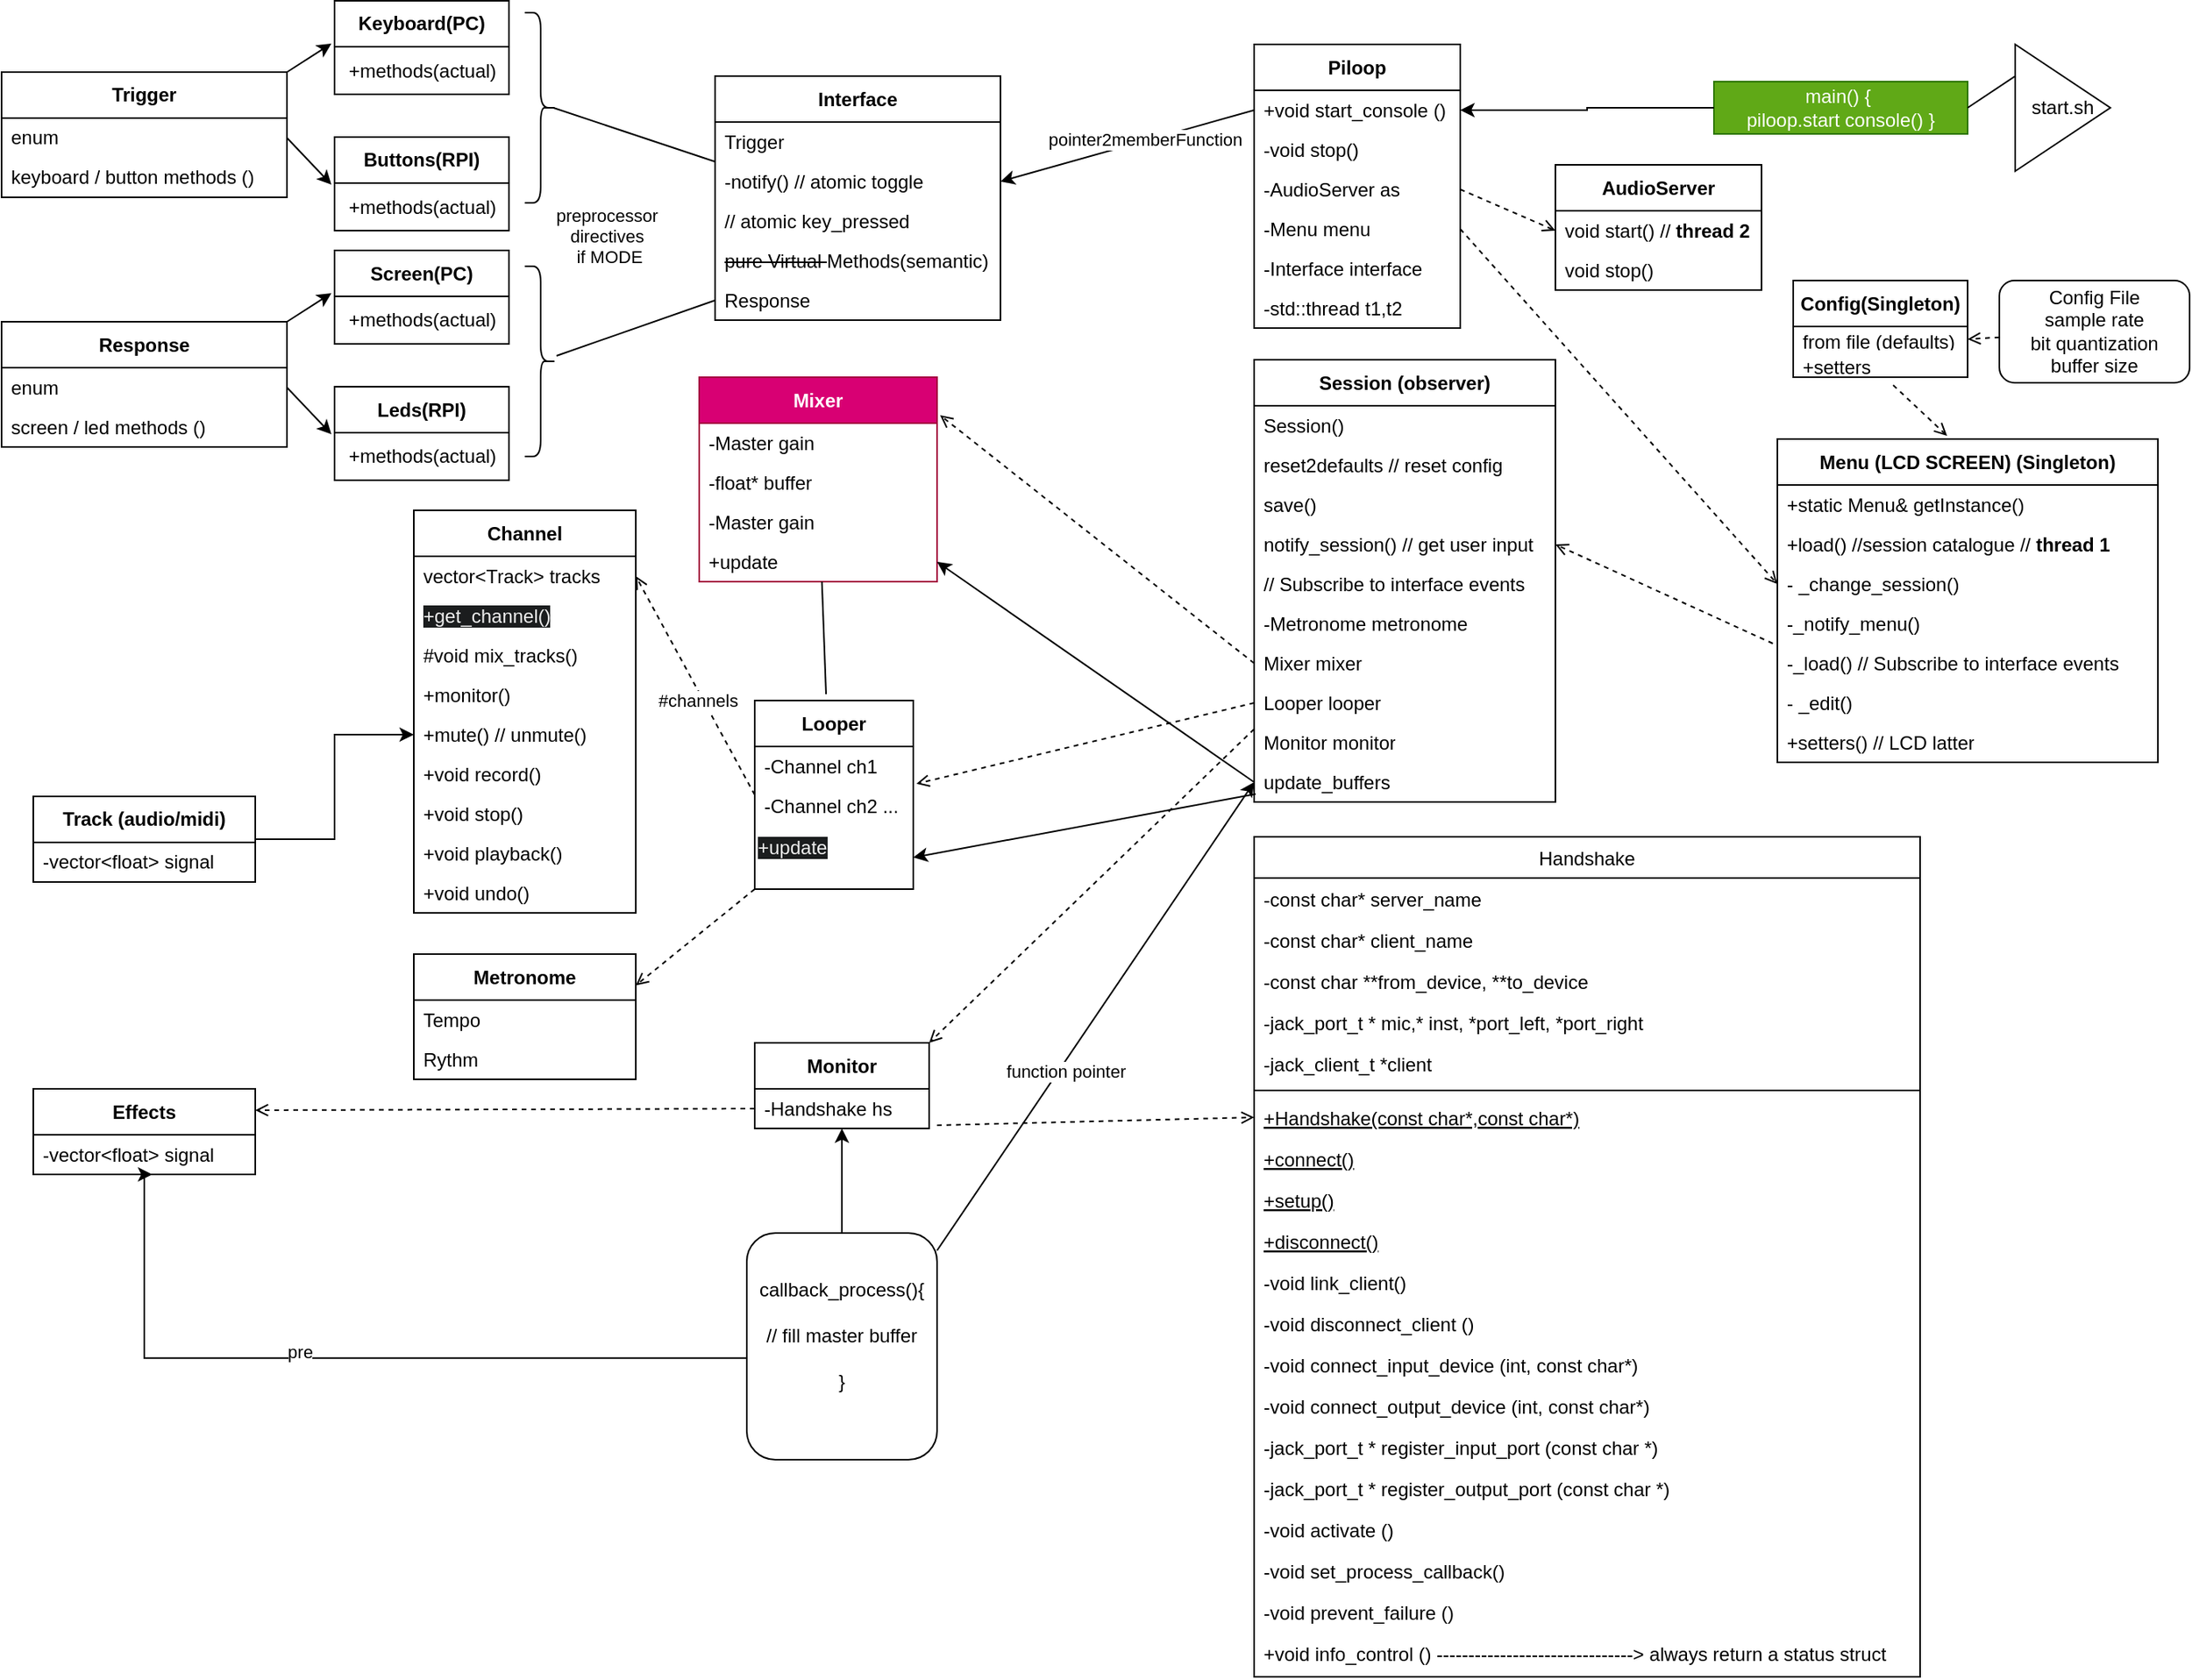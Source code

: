 <mxfile version="24.5.3" type="device">
  <diagram name="Page-1" id="XGVhcD9ddbo2J5RLGVp3">
    <mxGraphModel dx="2284" dy="835" grid="1" gridSize="10" guides="1" tooltips="1" connect="1" arrows="1" fold="1" page="1" pageScale="1" pageWidth="850" pageHeight="1100" math="0" shadow="0">
      <root>
        <mxCell id="0" />
        <mxCell id="1" parent="0" />
        <mxCell id="NVbt_FPyFfX7PNMJ_9gV-1" value="Handshake" style="swimlane;fontStyle=0;align=center;verticalAlign=top;childLayout=stackLayout;horizontal=1;startSize=26;horizontalStack=0;resizeParent=1;resizeLast=0;collapsible=1;marginBottom=0;rounded=0;shadow=0;strokeWidth=1;" parent="1" vertex="1">
          <mxGeometry x="740" y="890" width="420" height="530" as="geometry">
            <mxRectangle x="130" y="380" width="160" height="26" as="alternateBounds" />
          </mxGeometry>
        </mxCell>
        <mxCell id="NVbt_FPyFfX7PNMJ_9gV-2" value="-const char* server_name" style="text;align=left;verticalAlign=top;spacingLeft=4;spacingRight=4;overflow=hidden;rotatable=0;points=[[0,0.5],[1,0.5]];portConstraint=eastwest;" parent="NVbt_FPyFfX7PNMJ_9gV-1" vertex="1">
          <mxGeometry y="26" width="420" height="26" as="geometry" />
        </mxCell>
        <mxCell id="NVbt_FPyFfX7PNMJ_9gV-3" value="-const char* client_name" style="text;align=left;verticalAlign=top;spacingLeft=4;spacingRight=4;overflow=hidden;rotatable=0;points=[[0,0.5],[1,0.5]];portConstraint=eastwest;" parent="NVbt_FPyFfX7PNMJ_9gV-1" vertex="1">
          <mxGeometry y="52" width="420" height="26" as="geometry" />
        </mxCell>
        <mxCell id="NVbt_FPyFfX7PNMJ_9gV-4" value="-const char **from_device, **to_device" style="text;align=left;verticalAlign=top;spacingLeft=4;spacingRight=4;overflow=hidden;rotatable=0;points=[[0,0.5],[1,0.5]];portConstraint=eastwest;" parent="NVbt_FPyFfX7PNMJ_9gV-1" vertex="1">
          <mxGeometry y="78" width="420" height="26" as="geometry" />
        </mxCell>
        <mxCell id="NVbt_FPyFfX7PNMJ_9gV-5" value="-jack_port_t * mic,* inst, *port_left, *port_right" style="text;align=left;verticalAlign=top;spacingLeft=4;spacingRight=4;overflow=hidden;rotatable=0;points=[[0,0.5],[1,0.5]];portConstraint=eastwest;" parent="NVbt_FPyFfX7PNMJ_9gV-1" vertex="1">
          <mxGeometry y="104" width="420" height="26" as="geometry" />
        </mxCell>
        <mxCell id="NVbt_FPyFfX7PNMJ_9gV-6" value="-jack_client_t *client" style="text;align=left;verticalAlign=top;spacingLeft=4;spacingRight=4;overflow=hidden;rotatable=0;points=[[0,0.5],[1,0.5]];portConstraint=eastwest;" parent="NVbt_FPyFfX7PNMJ_9gV-1" vertex="1">
          <mxGeometry y="130" width="420" height="26" as="geometry" />
        </mxCell>
        <mxCell id="NVbt_FPyFfX7PNMJ_9gV-7" value="" style="line;html=1;strokeWidth=1;align=left;verticalAlign=middle;spacingTop=-1;spacingLeft=3;spacingRight=3;rotatable=0;labelPosition=right;points=[];portConstraint=eastwest;" parent="NVbt_FPyFfX7PNMJ_9gV-1" vertex="1">
          <mxGeometry y="156" width="420" height="8" as="geometry" />
        </mxCell>
        <mxCell id="NVbt_FPyFfX7PNMJ_9gV-8" value="+Handshake(const char*,const char*)" style="text;align=left;verticalAlign=top;spacingLeft=4;spacingRight=4;overflow=hidden;rotatable=0;points=[[0,0.5],[1,0.5]];portConstraint=eastwest;fontStyle=4" parent="NVbt_FPyFfX7PNMJ_9gV-1" vertex="1">
          <mxGeometry y="164" width="420" height="26" as="geometry" />
        </mxCell>
        <mxCell id="NVbt_FPyFfX7PNMJ_9gV-9" value="+connect()" style="text;align=left;verticalAlign=top;spacingLeft=4;spacingRight=4;overflow=hidden;rotatable=0;points=[[0,0.5],[1,0.5]];portConstraint=eastwest;fontStyle=4" parent="NVbt_FPyFfX7PNMJ_9gV-1" vertex="1">
          <mxGeometry y="190" width="420" height="26" as="geometry" />
        </mxCell>
        <mxCell id="NVbt_FPyFfX7PNMJ_9gV-10" value="+setup()" style="text;align=left;verticalAlign=top;spacingLeft=4;spacingRight=4;overflow=hidden;rotatable=0;points=[[0,0.5],[1,0.5]];portConstraint=eastwest;fontStyle=4" parent="NVbt_FPyFfX7PNMJ_9gV-1" vertex="1">
          <mxGeometry y="216" width="420" height="26" as="geometry" />
        </mxCell>
        <mxCell id="NVbt_FPyFfX7PNMJ_9gV-11" value="+disconnect()" style="text;align=left;verticalAlign=top;spacingLeft=4;spacingRight=4;overflow=hidden;rotatable=0;points=[[0,0.5],[1,0.5]];portConstraint=eastwest;fontStyle=4" parent="NVbt_FPyFfX7PNMJ_9gV-1" vertex="1">
          <mxGeometry y="242" width="420" height="26" as="geometry" />
        </mxCell>
        <mxCell id="NVbt_FPyFfX7PNMJ_9gV-12" value="-void link_client()" style="text;align=left;verticalAlign=top;spacingLeft=4;spacingRight=4;overflow=hidden;rotatable=0;points=[[0,0.5],[1,0.5]];portConstraint=eastwest;rounded=0;shadow=0;html=0;" parent="NVbt_FPyFfX7PNMJ_9gV-1" vertex="1">
          <mxGeometry y="268" width="420" height="26" as="geometry" />
        </mxCell>
        <mxCell id="NVbt_FPyFfX7PNMJ_9gV-13" value="-void disconnect_client ()" style="text;align=left;verticalAlign=top;spacingLeft=4;spacingRight=4;overflow=hidden;rotatable=0;points=[[0,0.5],[1,0.5]];portConstraint=eastwest;rounded=0;shadow=0;html=0;" parent="NVbt_FPyFfX7PNMJ_9gV-1" vertex="1">
          <mxGeometry y="294" width="420" height="26" as="geometry" />
        </mxCell>
        <mxCell id="NVbt_FPyFfX7PNMJ_9gV-14" value="-void connect_input_device (int, const char*)" style="text;align=left;verticalAlign=top;spacingLeft=4;spacingRight=4;overflow=hidden;rotatable=0;points=[[0,0.5],[1,0.5]];portConstraint=eastwest;rounded=0;shadow=0;html=0;" parent="NVbt_FPyFfX7PNMJ_9gV-1" vertex="1">
          <mxGeometry y="320" width="420" height="26" as="geometry" />
        </mxCell>
        <mxCell id="NVbt_FPyFfX7PNMJ_9gV-15" value="-void connect_output_device (int, const char*)" style="text;align=left;verticalAlign=top;spacingLeft=4;spacingRight=4;overflow=hidden;rotatable=0;points=[[0,0.5],[1,0.5]];portConstraint=eastwest;rounded=0;shadow=0;html=0;" parent="NVbt_FPyFfX7PNMJ_9gV-1" vertex="1">
          <mxGeometry y="346" width="420" height="26" as="geometry" />
        </mxCell>
        <mxCell id="NVbt_FPyFfX7PNMJ_9gV-16" value="-jack_port_t * register_input_port (const char *)" style="text;align=left;verticalAlign=top;spacingLeft=4;spacingRight=4;overflow=hidden;rotatable=0;points=[[0,0.5],[1,0.5]];portConstraint=eastwest;" parent="NVbt_FPyFfX7PNMJ_9gV-1" vertex="1">
          <mxGeometry y="372" width="420" height="26" as="geometry" />
        </mxCell>
        <mxCell id="NVbt_FPyFfX7PNMJ_9gV-17" value="-jack_port_t * register_output_port (const char *)&#xa; " style="text;align=left;verticalAlign=top;spacingLeft=4;spacingRight=4;overflow=hidden;rotatable=0;points=[[0,0.5],[1,0.5]];portConstraint=eastwest;rounded=0;shadow=0;html=0;" parent="NVbt_FPyFfX7PNMJ_9gV-1" vertex="1">
          <mxGeometry y="398" width="420" height="26" as="geometry" />
        </mxCell>
        <mxCell id="NVbt_FPyFfX7PNMJ_9gV-18" value="-void activate ()" style="text;align=left;verticalAlign=top;spacingLeft=4;spacingRight=4;overflow=hidden;rotatable=0;points=[[0,0.5],[1,0.5]];portConstraint=eastwest;rounded=0;shadow=0;html=0;" parent="NVbt_FPyFfX7PNMJ_9gV-1" vertex="1">
          <mxGeometry y="424" width="420" height="26" as="geometry" />
        </mxCell>
        <mxCell id="NVbt_FPyFfX7PNMJ_9gV-19" value="-void set_process_callback()" style="text;align=left;verticalAlign=top;spacingLeft=4;spacingRight=4;overflow=hidden;rotatable=0;points=[[0,0.5],[1,0.5]];portConstraint=eastwest;rounded=0;shadow=0;html=0;" parent="NVbt_FPyFfX7PNMJ_9gV-1" vertex="1">
          <mxGeometry y="450" width="420" height="26" as="geometry" />
        </mxCell>
        <mxCell id="NVbt_FPyFfX7PNMJ_9gV-20" value="-void prevent_failure ()" style="text;align=left;verticalAlign=top;spacingLeft=4;spacingRight=4;overflow=hidden;rotatable=0;points=[[0,0.5],[1,0.5]];portConstraint=eastwest;rounded=0;shadow=0;html=0;" parent="NVbt_FPyFfX7PNMJ_9gV-1" vertex="1">
          <mxGeometry y="476" width="420" height="26" as="geometry" />
        </mxCell>
        <mxCell id="NVbt_FPyFfX7PNMJ_9gV-24" value="+void info_control () -------------------------------&gt; always return a status struct" style="text;align=left;verticalAlign=top;spacingLeft=4;spacingRight=4;overflow=hidden;rotatable=0;points=[[0,0.5],[1,0.5]];portConstraint=eastwest;rounded=0;shadow=0;html=0;" parent="NVbt_FPyFfX7PNMJ_9gV-1" vertex="1">
          <mxGeometry y="502" width="420" height="26" as="geometry" />
        </mxCell>
        <mxCell id="NVbt_FPyFfX7PNMJ_9gV-35" value="Interface" style="swimlane;fontStyle=1;align=center;verticalAlign=middle;childLayout=stackLayout;horizontal=1;startSize=29;horizontalStack=0;resizeParent=1;resizeParentMax=0;resizeLast=0;collapsible=0;marginBottom=0;html=1;whiteSpace=wrap;" parent="1" vertex="1">
          <mxGeometry x="400" y="410" width="180" height="154" as="geometry" />
        </mxCell>
        <mxCell id="NVbt_FPyFfX7PNMJ_9gV-36" value="Trigger" style="text;html=1;strokeColor=none;fillColor=none;align=left;verticalAlign=middle;spacingLeft=4;spacingRight=4;overflow=hidden;rotatable=0;points=[[0,0.5],[1,0.5]];portConstraint=eastwest;whiteSpace=wrap;" parent="NVbt_FPyFfX7PNMJ_9gV-35" vertex="1">
          <mxGeometry y="29" width="180" height="25" as="geometry" />
        </mxCell>
        <mxCell id="NVbt_FPyFfX7PNMJ_9gV-37" value="-notify() // atomic toggle" style="text;html=1;strokeColor=none;fillColor=none;align=left;verticalAlign=middle;spacingLeft=4;spacingRight=4;overflow=hidden;rotatable=0;points=[[0,0.5],[1,0.5]];portConstraint=eastwest;whiteSpace=wrap;" parent="NVbt_FPyFfX7PNMJ_9gV-35" vertex="1">
          <mxGeometry y="54" width="180" height="25" as="geometry" />
        </mxCell>
        <mxCell id="NVbt_FPyFfX7PNMJ_9gV-38" value="// atomic key_pressed" style="text;html=1;strokeColor=none;fillColor=none;align=left;verticalAlign=middle;spacingLeft=4;spacingRight=4;overflow=hidden;rotatable=0;points=[[0,0.5],[1,0.5]];portConstraint=eastwest;whiteSpace=wrap;" parent="NVbt_FPyFfX7PNMJ_9gV-35" vertex="1">
          <mxGeometry y="79" width="180" height="25" as="geometry" />
        </mxCell>
        <mxCell id="NVbt_FPyFfX7PNMJ_9gV-39" value="&lt;strike&gt;pure Virtual &lt;/strike&gt;Methods(semantic)" style="text;html=1;strokeColor=none;fillColor=none;align=left;verticalAlign=middle;spacingLeft=4;spacingRight=4;overflow=hidden;rotatable=0;points=[[0,0.5],[1,0.5]];portConstraint=eastwest;whiteSpace=wrap;" parent="NVbt_FPyFfX7PNMJ_9gV-35" vertex="1">
          <mxGeometry y="104" width="180" height="25" as="geometry" />
        </mxCell>
        <mxCell id="QDUoG8_joEL5aMxDovRl-28" value="Response" style="text;html=1;strokeColor=none;fillColor=none;align=left;verticalAlign=middle;spacingLeft=4;spacingRight=4;overflow=hidden;rotatable=0;points=[[0,0.5],[1,0.5]];portConstraint=eastwest;whiteSpace=wrap;" parent="NVbt_FPyFfX7PNMJ_9gV-35" vertex="1">
          <mxGeometry y="129" width="180" height="25" as="geometry" />
        </mxCell>
        <mxCell id="NVbt_FPyFfX7PNMJ_9gV-40" value="Track (audio/midi)" style="swimlane;fontStyle=1;align=center;verticalAlign=middle;childLayout=stackLayout;horizontal=1;startSize=29;horizontalStack=0;resizeParent=1;resizeParentMax=0;resizeLast=0;collapsible=0;marginBottom=0;html=1;whiteSpace=wrap;" parent="1" vertex="1">
          <mxGeometry x="-30" y="864.5" width="140" height="54" as="geometry" />
        </mxCell>
        <mxCell id="NVbt_FPyFfX7PNMJ_9gV-41" value="-vector&amp;lt;float&amp;gt; signal" style="text;html=1;strokeColor=none;fillColor=none;align=left;verticalAlign=middle;spacingLeft=4;spacingRight=4;overflow=hidden;rotatable=0;points=[[0,0.5],[1,0.5]];portConstraint=eastwest;whiteSpace=wrap;" parent="NVbt_FPyFfX7PNMJ_9gV-40" vertex="1">
          <mxGeometry y="29" width="140" height="25" as="geometry" />
        </mxCell>
        <mxCell id="NVbt_FPyFfX7PNMJ_9gV-42" value="Session (observer)" style="swimlane;fontStyle=1;align=center;verticalAlign=middle;childLayout=stackLayout;horizontal=1;startSize=29;horizontalStack=0;resizeParent=1;resizeParentMax=0;resizeLast=0;collapsible=0;marginBottom=0;html=1;whiteSpace=wrap;" parent="1" vertex="1">
          <mxGeometry x="740" y="589" width="190" height="279" as="geometry" />
        </mxCell>
        <mxCell id="NVbt_FPyFfX7PNMJ_9gV-43" value="Session()" style="text;html=1;strokeColor=none;fillColor=none;align=left;verticalAlign=middle;spacingLeft=4;spacingRight=4;overflow=hidden;rotatable=0;points=[[0,0.5],[1,0.5]];portConstraint=eastwest;whiteSpace=wrap;" parent="NVbt_FPyFfX7PNMJ_9gV-42" vertex="1">
          <mxGeometry y="29" width="190" height="25" as="geometry" />
        </mxCell>
        <mxCell id="NVbt_FPyFfX7PNMJ_9gV-44" value="reset2defaults // reset config" style="text;html=1;strokeColor=none;fillColor=none;align=left;verticalAlign=middle;spacingLeft=4;spacingRight=4;overflow=hidden;rotatable=0;points=[[0,0.5],[1,0.5]];portConstraint=eastwest;whiteSpace=wrap;" parent="NVbt_FPyFfX7PNMJ_9gV-42" vertex="1">
          <mxGeometry y="54" width="190" height="25" as="geometry" />
        </mxCell>
        <mxCell id="NVbt_FPyFfX7PNMJ_9gV-45" value="save()" style="text;html=1;strokeColor=none;fillColor=none;align=left;verticalAlign=middle;spacingLeft=4;spacingRight=4;overflow=hidden;rotatable=0;points=[[0,0.5],[1,0.5]];portConstraint=eastwest;whiteSpace=wrap;" parent="NVbt_FPyFfX7PNMJ_9gV-42" vertex="1">
          <mxGeometry y="79" width="190" height="25" as="geometry" />
        </mxCell>
        <mxCell id="NVbt_FPyFfX7PNMJ_9gV-46" value="notify_session() // get user input" style="text;html=1;strokeColor=none;fillColor=none;align=left;verticalAlign=middle;spacingLeft=4;spacingRight=4;overflow=hidden;rotatable=0;points=[[0,0.5],[1,0.5]];portConstraint=eastwest;whiteSpace=wrap;" parent="NVbt_FPyFfX7PNMJ_9gV-42" vertex="1">
          <mxGeometry y="104" width="190" height="25" as="geometry" />
        </mxCell>
        <mxCell id="NVbt_FPyFfX7PNMJ_9gV-47" value="// Subscribe to interface events" style="text;html=1;strokeColor=none;fillColor=none;align=left;verticalAlign=middle;spacingLeft=4;spacingRight=4;overflow=hidden;rotatable=0;points=[[0,0.5],[1,0.5]];portConstraint=eastwest;whiteSpace=wrap;" parent="NVbt_FPyFfX7PNMJ_9gV-42" vertex="1">
          <mxGeometry y="129" width="190" height="25" as="geometry" />
        </mxCell>
        <mxCell id="NVbt_FPyFfX7PNMJ_9gV-48" value="-Metronome metronome" style="text;html=1;strokeColor=none;fillColor=none;align=left;verticalAlign=middle;spacingLeft=4;spacingRight=4;overflow=hidden;rotatable=0;points=[[0,0.5],[1,0.5]];portConstraint=eastwest;whiteSpace=wrap;" parent="NVbt_FPyFfX7PNMJ_9gV-42" vertex="1">
          <mxGeometry y="154" width="190" height="25" as="geometry" />
        </mxCell>
        <mxCell id="NVbt_FPyFfX7PNMJ_9gV-50" value="Mixer mixer" style="text;html=1;strokeColor=none;fillColor=none;align=left;verticalAlign=middle;spacingLeft=4;spacingRight=4;overflow=hidden;rotatable=0;points=[[0,0.5],[1,0.5]];portConstraint=eastwest;whiteSpace=wrap;" parent="NVbt_FPyFfX7PNMJ_9gV-42" vertex="1">
          <mxGeometry y="179" width="190" height="25" as="geometry" />
        </mxCell>
        <mxCell id="NVbt_FPyFfX7PNMJ_9gV-49" value="Looper looper" style="text;html=1;strokeColor=none;fillColor=none;align=left;verticalAlign=middle;spacingLeft=4;spacingRight=4;overflow=hidden;rotatable=0;points=[[0,0.5],[1,0.5]];portConstraint=eastwest;whiteSpace=wrap;" parent="NVbt_FPyFfX7PNMJ_9gV-42" vertex="1">
          <mxGeometry y="204" width="190" height="25" as="geometry" />
        </mxCell>
        <mxCell id="NVbt_FPyFfX7PNMJ_9gV-51" value="Monitor monitor" style="text;html=1;strokeColor=none;fillColor=none;align=left;verticalAlign=middle;spacingLeft=4;spacingRight=4;overflow=hidden;rotatable=0;points=[[0,0.5],[1,0.5]];portConstraint=eastwest;whiteSpace=wrap;" parent="NVbt_FPyFfX7PNMJ_9gV-42" vertex="1">
          <mxGeometry y="229" width="190" height="25" as="geometry" />
        </mxCell>
        <mxCell id="QDUoG8_joEL5aMxDovRl-12" value="update_buffers" style="text;html=1;strokeColor=none;fillColor=none;align=left;verticalAlign=middle;spacingLeft=4;spacingRight=4;overflow=hidden;rotatable=0;points=[[0,0.5],[1,0.5]];portConstraint=eastwest;whiteSpace=wrap;" parent="NVbt_FPyFfX7PNMJ_9gV-42" vertex="1">
          <mxGeometry y="254" width="190" height="25" as="geometry" />
        </mxCell>
        <mxCell id="NVbt_FPyFfX7PNMJ_9gV-52" value="Metronome" style="swimlane;fontStyle=1;align=center;verticalAlign=middle;childLayout=stackLayout;horizontal=1;startSize=29;horizontalStack=0;resizeParent=1;resizeParentMax=0;resizeLast=0;collapsible=0;marginBottom=0;html=1;whiteSpace=wrap;" parent="1" vertex="1">
          <mxGeometry x="210" y="964" width="140" height="79" as="geometry" />
        </mxCell>
        <mxCell id="NVbt_FPyFfX7PNMJ_9gV-53" value="Tempo" style="text;html=1;strokeColor=none;fillColor=none;align=left;verticalAlign=middle;spacingLeft=4;spacingRight=4;overflow=hidden;rotatable=0;points=[[0,0.5],[1,0.5]];portConstraint=eastwest;whiteSpace=wrap;" parent="NVbt_FPyFfX7PNMJ_9gV-52" vertex="1">
          <mxGeometry y="29" width="140" height="25" as="geometry" />
        </mxCell>
        <mxCell id="NVbt_FPyFfX7PNMJ_9gV-54" value="Rythm" style="text;html=1;strokeColor=none;fillColor=none;align=left;verticalAlign=middle;spacingLeft=4;spacingRight=4;overflow=hidden;rotatable=0;points=[[0,0.5],[1,0.5]];portConstraint=eastwest;whiteSpace=wrap;" parent="NVbt_FPyFfX7PNMJ_9gV-52" vertex="1">
          <mxGeometry y="54" width="140" height="25" as="geometry" />
        </mxCell>
        <mxCell id="NVbt_FPyFfX7PNMJ_9gV-55" value="Menu (LCD SCREEN) (Singleton)" style="swimlane;fontStyle=1;align=center;verticalAlign=middle;childLayout=stackLayout;horizontal=1;startSize=29;horizontalStack=0;resizeParent=1;resizeParentMax=0;resizeLast=0;collapsible=0;marginBottom=0;html=1;whiteSpace=wrap;" parent="1" vertex="1">
          <mxGeometry x="1070" y="639" width="240" height="204" as="geometry" />
        </mxCell>
        <mxCell id="NVbt_FPyFfX7PNMJ_9gV-56" value="+static Menu&amp;amp; getInstance()" style="text;html=1;strokeColor=none;fillColor=none;align=left;verticalAlign=middle;spacingLeft=4;spacingRight=4;overflow=hidden;rotatable=0;points=[[0,0.5],[1,0.5]];portConstraint=eastwest;whiteSpace=wrap;" parent="NVbt_FPyFfX7PNMJ_9gV-55" vertex="1">
          <mxGeometry y="29" width="240" height="25" as="geometry" />
        </mxCell>
        <mxCell id="NVbt_FPyFfX7PNMJ_9gV-57" value="+load() //session catalogue // &lt;b&gt;thread 1&lt;/b&gt;" style="text;html=1;strokeColor=none;fillColor=none;align=left;verticalAlign=middle;spacingLeft=4;spacingRight=4;overflow=hidden;rotatable=0;points=[[0,0.5],[1,0.5]];portConstraint=eastwest;whiteSpace=wrap;" parent="NVbt_FPyFfX7PNMJ_9gV-55" vertex="1">
          <mxGeometry y="54" width="240" height="25" as="geometry" />
        </mxCell>
        <mxCell id="NVbt_FPyFfX7PNMJ_9gV-58" value="- _change_session()" style="text;html=1;strokeColor=none;fillColor=none;align=left;verticalAlign=middle;spacingLeft=4;spacingRight=4;overflow=hidden;rotatable=0;points=[[0,0.5],[1,0.5]];portConstraint=eastwest;whiteSpace=wrap;" parent="NVbt_FPyFfX7PNMJ_9gV-55" vertex="1">
          <mxGeometry y="79" width="240" height="25" as="geometry" />
        </mxCell>
        <mxCell id="NVbt_FPyFfX7PNMJ_9gV-59" value="-_notify_menu()" style="text;html=1;strokeColor=none;fillColor=none;align=left;verticalAlign=middle;spacingLeft=4;spacingRight=4;overflow=hidden;rotatable=0;points=[[0,0.5],[1,0.5]];portConstraint=eastwest;whiteSpace=wrap;" parent="NVbt_FPyFfX7PNMJ_9gV-55" vertex="1">
          <mxGeometry y="104" width="240" height="25" as="geometry" />
        </mxCell>
        <mxCell id="NVbt_FPyFfX7PNMJ_9gV-60" value="-_load() // Subscribe to interface events" style="text;html=1;strokeColor=none;fillColor=none;align=left;verticalAlign=middle;spacingLeft=4;spacingRight=4;overflow=hidden;rotatable=0;points=[[0,0.5],[1,0.5]];portConstraint=eastwest;whiteSpace=wrap;" parent="NVbt_FPyFfX7PNMJ_9gV-55" vertex="1">
          <mxGeometry y="129" width="240" height="25" as="geometry" />
        </mxCell>
        <mxCell id="NVbt_FPyFfX7PNMJ_9gV-61" value="- _edit()&amp;nbsp;" style="text;html=1;strokeColor=none;fillColor=none;align=left;verticalAlign=middle;spacingLeft=4;spacingRight=4;overflow=hidden;rotatable=0;points=[[0,0.5],[1,0.5]];portConstraint=eastwest;whiteSpace=wrap;" parent="NVbt_FPyFfX7PNMJ_9gV-55" vertex="1">
          <mxGeometry y="154" width="240" height="25" as="geometry" />
        </mxCell>
        <mxCell id="NVbt_FPyFfX7PNMJ_9gV-62" value="+setters() // LCD latter" style="text;html=1;strokeColor=none;fillColor=none;align=left;verticalAlign=middle;spacingLeft=4;spacingRight=4;overflow=hidden;rotatable=0;points=[[0,0.5],[1,0.5]];portConstraint=eastwest;whiteSpace=wrap;" parent="NVbt_FPyFfX7PNMJ_9gV-55" vertex="1">
          <mxGeometry y="179" width="240" height="25" as="geometry" />
        </mxCell>
        <mxCell id="NVbt_FPyFfX7PNMJ_9gV-63" value="Config(Singleton)" style="swimlane;fontStyle=1;align=center;verticalAlign=middle;childLayout=stackLayout;horizontal=1;startSize=29;horizontalStack=0;resizeParent=1;resizeParentMax=0;resizeLast=0;collapsible=0;marginBottom=0;html=1;whiteSpace=wrap;" parent="1" vertex="1">
          <mxGeometry x="1080" y="539" width="110" height="61" as="geometry" />
        </mxCell>
        <mxCell id="NVbt_FPyFfX7PNMJ_9gV-64" value="from&amp;nbsp;&lt;span style=&quot;background-color: initial;&quot;&gt;file (defaults)&lt;/span&gt;" style="text;html=1;strokeColor=none;fillColor=none;align=left;verticalAlign=middle;spacingLeft=4;spacingRight=4;overflow=hidden;rotatable=0;points=[[0,0.5],[1,0.5]];portConstraint=eastwest;whiteSpace=wrap;" parent="NVbt_FPyFfX7PNMJ_9gV-63" vertex="1">
          <mxGeometry y="29" width="110" height="16" as="geometry" />
        </mxCell>
        <mxCell id="NVbt_FPyFfX7PNMJ_9gV-65" value="+setters" style="text;html=1;strokeColor=none;fillColor=none;align=left;verticalAlign=middle;spacingLeft=4;spacingRight=4;overflow=hidden;rotatable=0;points=[[0,0.5],[1,0.5]];portConstraint=eastwest;whiteSpace=wrap;" parent="NVbt_FPyFfX7PNMJ_9gV-63" vertex="1">
          <mxGeometry y="45" width="110" height="16" as="geometry" />
        </mxCell>
        <mxCell id="NVbt_FPyFfX7PNMJ_9gV-66" value="Trigger" style="swimlane;fontStyle=1;align=center;verticalAlign=middle;childLayout=stackLayout;horizontal=1;startSize=29;horizontalStack=0;resizeParent=1;resizeParentMax=0;resizeLast=0;collapsible=0;marginBottom=0;html=1;whiteSpace=wrap;" parent="1" vertex="1">
          <mxGeometry x="-50" y="407.5" width="180" height="79" as="geometry" />
        </mxCell>
        <mxCell id="NVbt_FPyFfX7PNMJ_9gV-67" value="enum" style="text;html=1;strokeColor=none;fillColor=none;align=left;verticalAlign=middle;spacingLeft=4;spacingRight=4;overflow=hidden;rotatable=0;points=[[0,0.5],[1,0.5]];portConstraint=eastwest;whiteSpace=wrap;" parent="NVbt_FPyFfX7PNMJ_9gV-66" vertex="1">
          <mxGeometry y="29" width="180" height="25" as="geometry" />
        </mxCell>
        <mxCell id="NVbt_FPyFfX7PNMJ_9gV-68" value="keyboard / button methods ()" style="text;html=1;strokeColor=none;fillColor=none;align=left;verticalAlign=middle;spacingLeft=4;spacingRight=4;overflow=hidden;rotatable=0;points=[[0,0.5],[1,0.5]];portConstraint=eastwest;whiteSpace=wrap;" parent="NVbt_FPyFfX7PNMJ_9gV-66" vertex="1">
          <mxGeometry y="54" width="180" height="25" as="geometry" />
        </mxCell>
        <mxCell id="NVbt_FPyFfX7PNMJ_9gV-69" value="Channel" style="swimlane;fontStyle=1;align=center;verticalAlign=middle;childLayout=stackLayout;horizontal=1;startSize=29;horizontalStack=0;resizeParent=1;resizeParentMax=0;resizeLast=0;collapsible=0;marginBottom=0;html=1;whiteSpace=wrap;" parent="1" vertex="1">
          <mxGeometry x="210" y="684" width="140" height="254" as="geometry" />
        </mxCell>
        <mxCell id="NVbt_FPyFfX7PNMJ_9gV-70" value="vector&amp;lt;Track&amp;gt; tracks" style="text;html=1;strokeColor=none;fillColor=none;align=left;verticalAlign=middle;spacingLeft=4;spacingRight=4;overflow=hidden;rotatable=0;points=[[0,0.5],[1,0.5]];portConstraint=eastwest;whiteSpace=wrap;" parent="NVbt_FPyFfX7PNMJ_9gV-69" vertex="1">
          <mxGeometry y="29" width="140" height="25" as="geometry" />
        </mxCell>
        <mxCell id="NVbt_FPyFfX7PNMJ_9gV-71" value="&lt;span style=&quot;color: rgb(240, 240, 240); font-family: Helvetica; font-size: 12px; font-style: normal; font-variant-ligatures: normal; font-variant-caps: normal; font-weight: 400; letter-spacing: normal; orphans: 2; text-align: left; text-indent: 0px; text-transform: none; widows: 2; word-spacing: 0px; -webkit-text-stroke-width: 0px; white-space: normal; background-color: rgb(27, 29, 30); text-decoration-thickness: initial; text-decoration-style: initial; text-decoration-color: initial; display: inline !important; float: none;&quot;&gt;+get_channel()&lt;/span&gt;" style="text;html=1;strokeColor=none;fillColor=none;align=left;verticalAlign=middle;spacingLeft=4;spacingRight=4;overflow=hidden;rotatable=0;points=[[0,0.5],[1,0.5]];portConstraint=eastwest;whiteSpace=wrap;" parent="NVbt_FPyFfX7PNMJ_9gV-69" vertex="1">
          <mxGeometry y="54" width="140" height="25" as="geometry" />
        </mxCell>
        <mxCell id="NVbt_FPyFfX7PNMJ_9gV-72" value="#void mix_tracks()" style="text;html=1;strokeColor=none;fillColor=none;align=left;verticalAlign=middle;spacingLeft=4;spacingRight=4;overflow=hidden;rotatable=0;points=[[0,0.5],[1,0.5]];portConstraint=eastwest;whiteSpace=wrap;" parent="NVbt_FPyFfX7PNMJ_9gV-69" vertex="1">
          <mxGeometry y="79" width="140" height="25" as="geometry" />
        </mxCell>
        <mxCell id="NVbt_FPyFfX7PNMJ_9gV-73" value="+monitor()" style="text;html=1;strokeColor=none;fillColor=none;align=left;verticalAlign=middle;spacingLeft=4;spacingRight=4;overflow=hidden;rotatable=0;points=[[0,0.5],[1,0.5]];portConstraint=eastwest;whiteSpace=wrap;" parent="NVbt_FPyFfX7PNMJ_9gV-69" vertex="1">
          <mxGeometry y="104" width="140" height="25" as="geometry" />
        </mxCell>
        <mxCell id="NVbt_FPyFfX7PNMJ_9gV-74" value="+mute() // unmute()" style="text;html=1;strokeColor=none;fillColor=none;align=left;verticalAlign=middle;spacingLeft=4;spacingRight=4;overflow=hidden;rotatable=0;points=[[0,0.5],[1,0.5]];portConstraint=eastwest;whiteSpace=wrap;" parent="NVbt_FPyFfX7PNMJ_9gV-69" vertex="1">
          <mxGeometry y="129" width="140" height="25" as="geometry" />
        </mxCell>
        <mxCell id="NVbt_FPyFfX7PNMJ_9gV-75" value="&lt;div&gt;+void record()&lt;/div&gt;" style="text;html=1;strokeColor=none;fillColor=none;align=left;verticalAlign=middle;spacingLeft=4;spacingRight=4;overflow=hidden;rotatable=0;points=[[0,0.5],[1,0.5]];portConstraint=eastwest;whiteSpace=wrap;" parent="NVbt_FPyFfX7PNMJ_9gV-69" vertex="1">
          <mxGeometry y="154" width="140" height="25" as="geometry" />
        </mxCell>
        <mxCell id="NVbt_FPyFfX7PNMJ_9gV-76" value="&lt;div&gt;+void stop()&lt;/div&gt;" style="text;html=1;strokeColor=none;fillColor=none;align=left;verticalAlign=middle;spacingLeft=4;spacingRight=4;overflow=hidden;rotatable=0;points=[[0,0.5],[1,0.5]];portConstraint=eastwest;whiteSpace=wrap;" parent="NVbt_FPyFfX7PNMJ_9gV-69" vertex="1">
          <mxGeometry y="179" width="140" height="25" as="geometry" />
        </mxCell>
        <mxCell id="NVbt_FPyFfX7PNMJ_9gV-77" value="&lt;div&gt;+void playback()&lt;/div&gt;" style="text;html=1;strokeColor=none;fillColor=none;align=left;verticalAlign=middle;spacingLeft=4;spacingRight=4;overflow=hidden;rotatable=0;points=[[0,0.5],[1,0.5]];portConstraint=eastwest;whiteSpace=wrap;" parent="NVbt_FPyFfX7PNMJ_9gV-69" vertex="1">
          <mxGeometry y="204" width="140" height="25" as="geometry" />
        </mxCell>
        <mxCell id="NVbt_FPyFfX7PNMJ_9gV-78" value="+void undo()" style="text;html=1;strokeColor=none;fillColor=none;align=left;verticalAlign=middle;spacingLeft=4;spacingRight=4;overflow=hidden;rotatable=0;points=[[0,0.5],[1,0.5]];portConstraint=eastwest;whiteSpace=wrap;" parent="NVbt_FPyFfX7PNMJ_9gV-69" vertex="1">
          <mxGeometry y="229" width="140" height="25" as="geometry" />
        </mxCell>
        <mxCell id="NVbt_FPyFfX7PNMJ_9gV-79" style="edgeStyle=orthogonalEdgeStyle;rounded=0;orthogonalLoop=1;jettySize=auto;html=1;exitX=0.017;exitY=0.552;exitDx=0;exitDy=0;exitPerimeter=0;entryX=0.536;entryY=1;entryDx=0;entryDy=0;entryPerimeter=0;" parent="1" source="NVbt_FPyFfX7PNMJ_9gV-83" edge="1" target="NVbt_FPyFfX7PNMJ_9gV-82">
          <mxGeometry relative="1" as="geometry">
            <mxPoint x="10" y="1080" as="sourcePoint" />
            <mxPoint x="40" y="1110" as="targetPoint" />
            <Array as="points">
              <mxPoint x="40" y="1219" />
              <mxPoint x="40" y="1103" />
            </Array>
          </mxGeometry>
        </mxCell>
        <mxCell id="NVbt_FPyFfX7PNMJ_9gV-80" value="pre" style="edgeLabel;html=1;align=center;verticalAlign=middle;resizable=0;points=[];" parent="NVbt_FPyFfX7PNMJ_9gV-79" vertex="1" connectable="0">
          <mxGeometry x="0.132" y="-4" relative="1" as="geometry">
            <mxPoint as="offset" />
          </mxGeometry>
        </mxCell>
        <mxCell id="NVbt_FPyFfX7PNMJ_9gV-81" value="Effects" style="swimlane;fontStyle=1;align=center;verticalAlign=middle;childLayout=stackLayout;horizontal=1;startSize=29;horizontalStack=0;resizeParent=1;resizeParentMax=0;resizeLast=0;collapsible=0;marginBottom=0;html=1;whiteSpace=wrap;" parent="1" vertex="1">
          <mxGeometry x="-30" y="1049" width="140" height="54" as="geometry" />
        </mxCell>
        <mxCell id="NVbt_FPyFfX7PNMJ_9gV-82" value="-vector&amp;lt;float&amp;gt; signal" style="text;html=1;strokeColor=none;fillColor=none;align=left;verticalAlign=middle;spacingLeft=4;spacingRight=4;overflow=hidden;rotatable=0;points=[[0,0.5],[1,0.5]];portConstraint=eastwest;whiteSpace=wrap;" parent="NVbt_FPyFfX7PNMJ_9gV-81" vertex="1">
          <mxGeometry y="29" width="140" height="25" as="geometry" />
        </mxCell>
        <mxCell id="NVbt_FPyFfX7PNMJ_9gV-148" style="edgeStyle=orthogonalEdgeStyle;rounded=0;orthogonalLoop=1;jettySize=auto;html=1;exitX=0.5;exitY=0;exitDx=0;exitDy=0;entryX=0.5;entryY=1;entryDx=0;entryDy=0;" parent="1" source="NVbt_FPyFfX7PNMJ_9gV-83" target="NVbt_FPyFfX7PNMJ_9gV-119" edge="1">
          <mxGeometry relative="1" as="geometry" />
        </mxCell>
        <mxCell id="NVbt_FPyFfX7PNMJ_9gV-83" value="&lt;div&gt;callback_process(){&lt;/div&gt;&lt;div&gt;&lt;br&gt;&lt;/div&gt;&lt;div&gt;// fill master buffer&lt;/div&gt;&lt;div&gt;&lt;br&gt;&lt;/div&gt;&lt;div&gt;}&lt;/div&gt;&lt;div&gt;&lt;br&gt;&lt;/div&gt;" style="rounded=1;whiteSpace=wrap;html=1;" parent="1" vertex="1">
          <mxGeometry x="420" y="1140" width="120" height="143" as="geometry" />
        </mxCell>
        <mxCell id="NVbt_FPyFfX7PNMJ_9gV-84" value="&lt;div&gt;&lt;span style=&quot;background-color: initial;&quot;&gt;Config File&lt;/span&gt;&lt;br&gt;&lt;/div&gt;&lt;div&gt;sample rate&lt;/div&gt;&lt;div&gt;bit quantization&lt;/div&gt;&lt;div&gt;buffer size&lt;/div&gt;" style="rounded=1;whiteSpace=wrap;html=1;" parent="1" vertex="1">
          <mxGeometry x="1210" y="539" width="120" height="64.5" as="geometry" />
        </mxCell>
        <mxCell id="NVbt_FPyFfX7PNMJ_9gV-85" value="" style="endArrow=none;html=1;rounded=0;exitX=0.1;exitY=0.5;exitDx=0;exitDy=0;entryX=0;entryY=0;entryDx=0;entryDy=0;exitPerimeter=0;entryPerimeter=0;" parent="1" source="NVbt_FPyFfX7PNMJ_9gV-127" target="NVbt_FPyFfX7PNMJ_9gV-37" edge="1">
          <mxGeometry width="50" height="50" relative="1" as="geometry">
            <mxPoint x="-244" y="452.5" as="sourcePoint" />
            <mxPoint x="16" y="583" as="targetPoint" />
          </mxGeometry>
        </mxCell>
        <mxCell id="NVbt_FPyFfX7PNMJ_9gV-94" value="" style="html=1;verticalAlign=bottom;labelBackgroundColor=none;endArrow=open;endFill=0;dashed=1;rounded=0;entryX=1;entryY=0.5;entryDx=0;entryDy=0;" parent="1" source="NVbt_FPyFfX7PNMJ_9gV-84" target="NVbt_FPyFfX7PNMJ_9gV-64" edge="1">
          <mxGeometry width="160" relative="1" as="geometry">
            <mxPoint x="735" y="581" as="sourcePoint" />
            <mxPoint x="1220" y="720" as="targetPoint" />
          </mxGeometry>
        </mxCell>
        <mxCell id="NVbt_FPyFfX7PNMJ_9gV-95" value="" style="html=1;verticalAlign=bottom;labelBackgroundColor=none;endArrow=open;endFill=0;dashed=1;rounded=0;entryX=1;entryY=0.25;entryDx=0;entryDy=0;exitX=0;exitY=1;exitDx=0;exitDy=0;" parent="1" source="NVbt_FPyFfX7PNMJ_9gV-113" target="NVbt_FPyFfX7PNMJ_9gV-52" edge="1">
          <mxGeometry width="160" relative="1" as="geometry">
            <mxPoint x="450" y="640" as="sourcePoint" />
            <mxPoint x="640" y="510" as="targetPoint" />
          </mxGeometry>
        </mxCell>
        <mxCell id="NVbt_FPyFfX7PNMJ_9gV-96" value="" style="endArrow=classic;html=1;rounded=0;exitX=1;exitY=0;exitDx=0;exitDy=0;entryX=-0.018;entryY=-0.067;entryDx=0;entryDy=0;entryPerimeter=0;" parent="1" source="NVbt_FPyFfX7PNMJ_9gV-66" target="NVbt_FPyFfX7PNMJ_9gV-101" edge="1">
          <mxGeometry width="50" height="50" relative="1" as="geometry">
            <mxPoint x="350" y="176" as="sourcePoint" />
            <mxPoint x="401.87" y="397.01" as="targetPoint" />
          </mxGeometry>
        </mxCell>
        <mxCell id="NVbt_FPyFfX7PNMJ_9gV-97" value="" style="endArrow=classic;html=1;rounded=0;exitX=1;exitY=0.5;exitDx=0;exitDy=0;entryX=-0.018;entryY=0.033;entryDx=0;entryDy=0;entryPerimeter=0;" parent="1" source="NVbt_FPyFfX7PNMJ_9gV-67" target="NVbt_FPyFfX7PNMJ_9gV-99" edge="1">
          <mxGeometry width="50" height="50" relative="1" as="geometry">
            <mxPoint x="381" y="454" as="sourcePoint" />
            <mxPoint x="400" y="494.5" as="targetPoint" />
          </mxGeometry>
        </mxCell>
        <mxCell id="NVbt_FPyFfX7PNMJ_9gV-98" value="Buttons(RPI)" style="swimlane;fontStyle=1;align=center;verticalAlign=middle;childLayout=stackLayout;horizontal=1;startSize=29;horizontalStack=0;resizeParent=1;resizeParentMax=0;resizeLast=0;collapsible=0;marginBottom=0;html=1;whiteSpace=wrap;" parent="1" vertex="1">
          <mxGeometry x="160" y="448.5" width="110" height="59" as="geometry" />
        </mxCell>
        <mxCell id="NVbt_FPyFfX7PNMJ_9gV-99" value="+&lt;span style=&quot;background-color: initial;&quot;&gt;methods(actual)&lt;/span&gt;" style="text;html=1;align=center;verticalAlign=middle;resizable=0;points=[];autosize=1;strokeColor=none;fillColor=none;" parent="NVbt_FPyFfX7PNMJ_9gV-98" vertex="1">
          <mxGeometry y="29" width="110" height="30" as="geometry" />
        </mxCell>
        <mxCell id="NVbt_FPyFfX7PNMJ_9gV-100" value="Keyboard(PC)" style="swimlane;fontStyle=1;align=center;verticalAlign=middle;childLayout=stackLayout;horizontal=1;startSize=29;horizontalStack=0;resizeParent=1;resizeParentMax=0;resizeLast=0;collapsible=0;marginBottom=0;html=1;whiteSpace=wrap;" parent="1" vertex="1">
          <mxGeometry x="160" y="362.5" width="110" height="59" as="geometry" />
        </mxCell>
        <mxCell id="NVbt_FPyFfX7PNMJ_9gV-101" value="+methods(actual)" style="text;html=1;align=center;verticalAlign=middle;resizable=0;points=[];autosize=1;strokeColor=none;fillColor=none;" parent="NVbt_FPyFfX7PNMJ_9gV-100" vertex="1">
          <mxGeometry y="29" width="110" height="30" as="geometry" />
        </mxCell>
        <mxCell id="NVbt_FPyFfX7PNMJ_9gV-104" style="edgeStyle=orthogonalEdgeStyle;rounded=0;orthogonalLoop=1;jettySize=auto;html=1;exitX=1;exitY=0.5;exitDx=0;exitDy=0;entryX=0;entryY=0.5;entryDx=0;entryDy=0;" parent="1" source="NVbt_FPyFfX7PNMJ_9gV-40" target="NVbt_FPyFfX7PNMJ_9gV-74" edge="1">
          <mxGeometry relative="1" as="geometry" />
        </mxCell>
        <mxCell id="NVbt_FPyFfX7PNMJ_9gV-105" value="" style="html=1;verticalAlign=bottom;labelBackgroundColor=none;endArrow=open;endFill=0;dashed=1;rounded=0;exitX=0.573;exitY=1.313;exitDx=0;exitDy=0;entryX=0.446;entryY=-0.01;entryDx=0;entryDy=0;entryPerimeter=0;exitPerimeter=0;" parent="1" source="NVbt_FPyFfX7PNMJ_9gV-65" target="NVbt_FPyFfX7PNMJ_9gV-55" edge="1">
          <mxGeometry width="160" relative="1" as="geometry">
            <mxPoint x="1100" y="400" as="sourcePoint" />
            <mxPoint x="1125" y="360" as="targetPoint" />
          </mxGeometry>
        </mxCell>
        <mxCell id="NVbt_FPyFfX7PNMJ_9gV-106" value="" style="html=1;verticalAlign=bottom;labelBackgroundColor=none;endArrow=open;endFill=0;dashed=1;rounded=0;entryX=1;entryY=0.5;entryDx=0;entryDy=0;exitX=0;exitY=0.5;exitDx=0;exitDy=0;" parent="1" source="NVbt_FPyFfX7PNMJ_9gV-110" target="NVbt_FPyFfX7PNMJ_9gV-70" edge="1">
          <mxGeometry width="160" relative="1" as="geometry">
            <mxPoint x="420" y="750" as="sourcePoint" />
            <mxPoint x="990" y="380" as="targetPoint" />
          </mxGeometry>
        </mxCell>
        <mxCell id="NVbt_FPyFfX7PNMJ_9gV-107" value="#channels" style="edgeLabel;html=1;align=center;verticalAlign=middle;resizable=0;points=[];" parent="NVbt_FPyFfX7PNMJ_9gV-106" vertex="1" connectable="0">
          <mxGeometry x="-0.111" y="3" relative="1" as="geometry">
            <mxPoint as="offset" />
          </mxGeometry>
        </mxCell>
        <mxCell id="NVbt_FPyFfX7PNMJ_9gV-108" value="" style="html=1;verticalAlign=bottom;labelBackgroundColor=none;endArrow=open;endFill=0;dashed=1;rounded=0;entryX=0;entryY=0.5;entryDx=0;entryDy=0;exitX=1.045;exitY=0.92;exitDx=0;exitDy=0;exitPerimeter=0;" parent="1" source="NVbt_FPyFfX7PNMJ_9gV-120" target="NVbt_FPyFfX7PNMJ_9gV-8" edge="1">
          <mxGeometry width="160" relative="1" as="geometry">
            <mxPoint x="640" y="870" as="sourcePoint" />
            <mxPoint x="860" y="810" as="targetPoint" />
            <Array as="points" />
          </mxGeometry>
        </mxCell>
        <mxCell id="NVbt_FPyFfX7PNMJ_9gV-109" value="start.sh" style="triangle;whiteSpace=wrap;html=1;" parent="1" vertex="1">
          <mxGeometry x="1220" y="390" width="60" height="80" as="geometry" />
        </mxCell>
        <mxCell id="NVbt_FPyFfX7PNMJ_9gV-110" value="Looper" style="swimlane;fontStyle=1;align=center;verticalAlign=middle;childLayout=stackLayout;horizontal=1;startSize=29;horizontalStack=0;resizeParent=1;resizeParentMax=0;resizeLast=0;collapsible=0;marginBottom=0;html=1;whiteSpace=wrap;" parent="1" vertex="1">
          <mxGeometry x="425" y="804" width="100" height="119" as="geometry" />
        </mxCell>
        <mxCell id="NVbt_FPyFfX7PNMJ_9gV-111" value="-Channel ch1" style="text;html=1;strokeColor=none;fillColor=none;align=left;verticalAlign=middle;spacingLeft=4;spacingRight=4;overflow=hidden;rotatable=0;points=[[0,0.5],[1,0.5]];portConstraint=eastwest;whiteSpace=wrap;" parent="NVbt_FPyFfX7PNMJ_9gV-110" vertex="1">
          <mxGeometry y="29" width="100" height="25" as="geometry" />
        </mxCell>
        <mxCell id="NVbt_FPyFfX7PNMJ_9gV-112" value="-Channel ch2 ..." style="text;html=1;strokeColor=none;fillColor=none;align=left;verticalAlign=middle;spacingLeft=4;spacingRight=4;overflow=hidden;rotatable=0;points=[[0,0.5],[1,0.5]];portConstraint=eastwest;whiteSpace=wrap;" parent="NVbt_FPyFfX7PNMJ_9gV-110" vertex="1">
          <mxGeometry y="54" width="100" height="25" as="geometry" />
        </mxCell>
        <mxCell id="NVbt_FPyFfX7PNMJ_9gV-113" value="&lt;span style=&quot;color: rgb(240, 240, 240); font-family: Helvetica; font-size: 12px; font-style: normal; font-variant-ligatures: normal; font-variant-caps: normal; font-weight: 400; letter-spacing: normal; orphans: 2; text-align: left; text-indent: 0px; text-transform: none; widows: 2; word-spacing: 0px; -webkit-text-stroke-width: 0px; white-space: normal; background-color: rgb(27, 29, 30); text-decoration-thickness: initial; text-decoration-style: initial; text-decoration-color: initial; display: inline !important; float: none;&quot;&gt;+update&lt;/span&gt;" style="text;whiteSpace=wrap;html=1;" parent="NVbt_FPyFfX7PNMJ_9gV-110" vertex="1">
          <mxGeometry y="79" width="100" height="40" as="geometry" />
        </mxCell>
        <mxCell id="NVbt_FPyFfX7PNMJ_9gV-114" value="Mixer" style="swimlane;fontStyle=1;align=center;verticalAlign=middle;childLayout=stackLayout;horizontal=1;startSize=29;horizontalStack=0;resizeParent=1;resizeParentMax=0;resizeLast=0;collapsible=0;marginBottom=0;html=1;whiteSpace=wrap;fillColor=#d80073;fontColor=#ffffff;strokeColor=#A50040;" parent="1" vertex="1">
          <mxGeometry x="390" y="600" width="150" height="129" as="geometry" />
        </mxCell>
        <mxCell id="NVbt_FPyFfX7PNMJ_9gV-115" value="-Master gain" style="text;html=1;strokeColor=none;fillColor=none;align=left;verticalAlign=middle;spacingLeft=4;spacingRight=4;overflow=hidden;rotatable=0;points=[[0,0.5],[1,0.5]];portConstraint=eastwest;whiteSpace=wrap;" parent="NVbt_FPyFfX7PNMJ_9gV-114" vertex="1">
          <mxGeometry y="29" width="150" height="25" as="geometry" />
        </mxCell>
        <mxCell id="NVbt_FPyFfX7PNMJ_9gV-117" value="-float* buffer" style="text;html=1;strokeColor=none;fillColor=none;align=left;verticalAlign=middle;spacingLeft=4;spacingRight=4;overflow=hidden;rotatable=0;points=[[0,0.5],[1,0.5]];portConstraint=eastwest;whiteSpace=wrap;" parent="NVbt_FPyFfX7PNMJ_9gV-114" vertex="1">
          <mxGeometry y="54" width="150" height="25" as="geometry" />
        </mxCell>
        <mxCell id="NVbt_FPyFfX7PNMJ_9gV-118" value="-Master gain" style="text;html=1;strokeColor=none;fillColor=none;align=left;verticalAlign=middle;spacingLeft=4;spacingRight=4;overflow=hidden;rotatable=0;points=[[0,0.5],[1,0.5]];portConstraint=eastwest;whiteSpace=wrap;" parent="NVbt_FPyFfX7PNMJ_9gV-114" vertex="1">
          <mxGeometry y="79" width="150" height="25" as="geometry" />
        </mxCell>
        <mxCell id="QDUoG8_joEL5aMxDovRl-24" value="+update" style="text;html=1;strokeColor=none;fillColor=none;align=left;verticalAlign=middle;spacingLeft=4;spacingRight=4;overflow=hidden;rotatable=0;points=[[0,0.5],[1,0.5]];portConstraint=eastwest;whiteSpace=wrap;" parent="NVbt_FPyFfX7PNMJ_9gV-114" vertex="1">
          <mxGeometry y="104" width="150" height="25" as="geometry" />
        </mxCell>
        <mxCell id="NVbt_FPyFfX7PNMJ_9gV-119" value="Monitor" style="swimlane;fontStyle=1;align=center;verticalAlign=middle;childLayout=stackLayout;horizontal=1;startSize=29;horizontalStack=0;resizeParent=1;resizeParentMax=0;resizeLast=0;collapsible=0;marginBottom=0;html=1;whiteSpace=wrap;" parent="1" vertex="1">
          <mxGeometry x="425" y="1020" width="110" height="54" as="geometry" />
        </mxCell>
        <mxCell id="NVbt_FPyFfX7PNMJ_9gV-120" value="-Handshake hs" style="text;html=1;strokeColor=none;fillColor=none;align=left;verticalAlign=middle;spacingLeft=4;spacingRight=4;overflow=hidden;rotatable=0;points=[[0,0.5],[1,0.5]];portConstraint=eastwest;whiteSpace=wrap;" parent="NVbt_FPyFfX7PNMJ_9gV-119" vertex="1">
          <mxGeometry y="29" width="110" height="25" as="geometry" />
        </mxCell>
        <mxCell id="NVbt_FPyFfX7PNMJ_9gV-121" value="" style="endArrow=none;html=1;rounded=0;" parent="1" target="NVbt_FPyFfX7PNMJ_9gV-114" edge="1">
          <mxGeometry width="50" height="50" relative="1" as="geometry">
            <mxPoint x="470" y="800" as="sourcePoint" />
            <mxPoint x="550" y="890" as="targetPoint" />
          </mxGeometry>
        </mxCell>
        <mxCell id="NVbt_FPyFfX7PNMJ_9gV-122" value="" style="html=1;verticalAlign=bottom;labelBackgroundColor=none;endArrow=open;endFill=0;dashed=1;rounded=0;entryX=1;entryY=0;entryDx=0;entryDy=0;exitX=0;exitY=0.16;exitDx=0;exitDy=0;exitPerimeter=0;" parent="1" source="NVbt_FPyFfX7PNMJ_9gV-51" target="NVbt_FPyFfX7PNMJ_9gV-119" edge="1">
          <mxGeometry width="160" relative="1" as="geometry">
            <mxPoint x="600" y="780" as="sourcePoint" />
            <mxPoint x="620" y="610" as="targetPoint" />
            <Array as="points" />
          </mxGeometry>
        </mxCell>
        <mxCell id="NVbt_FPyFfX7PNMJ_9gV-125" value="" style="html=1;verticalAlign=bottom;labelBackgroundColor=none;endArrow=open;endFill=0;dashed=1;rounded=0;entryX=1.02;entryY=-0.06;entryDx=0;entryDy=0;entryPerimeter=0;exitX=0;exitY=0.5;exitDx=0;exitDy=0;" parent="1" source="NVbt_FPyFfX7PNMJ_9gV-49" target="NVbt_FPyFfX7PNMJ_9gV-112" edge="1">
          <mxGeometry width="160" relative="1" as="geometry">
            <mxPoint x="740" y="781" as="sourcePoint" />
            <mxPoint x="620" y="633" as="targetPoint" />
          </mxGeometry>
        </mxCell>
        <mxCell id="NVbt_FPyFfX7PNMJ_9gV-126" value="" style="html=1;verticalAlign=bottom;labelBackgroundColor=none;endArrow=open;endFill=0;dashed=1;rounded=0;entryX=1.013;entryY=0.186;entryDx=0;entryDy=0;exitX=0;exitY=0.5;exitDx=0;exitDy=0;entryPerimeter=0;" parent="1" source="NVbt_FPyFfX7PNMJ_9gV-50" target="NVbt_FPyFfX7PNMJ_9gV-114" edge="1">
          <mxGeometry width="160" relative="1" as="geometry">
            <mxPoint x="550" y="750" as="sourcePoint" />
            <mxPoint x="476" y="695" as="targetPoint" />
          </mxGeometry>
        </mxCell>
        <mxCell id="NVbt_FPyFfX7PNMJ_9gV-127" value="" style="shape=curlyBracket;whiteSpace=wrap;html=1;rounded=1;flipH=1;labelPosition=right;verticalLabelPosition=middle;align=left;verticalAlign=middle;" parent="1" vertex="1">
          <mxGeometry x="280" y="370" width="20" height="120" as="geometry" />
        </mxCell>
        <mxCell id="NVbt_FPyFfX7PNMJ_9gV-128" value="" style="endArrow=classic;html=1;rounded=0;entryX=1;entryY=0.5;entryDx=0;entryDy=0;exitX=0;exitY=0.5;exitDx=0;exitDy=0;" parent="1" source="NVbt_FPyFfX7PNMJ_9gV-137" target="NVbt_FPyFfX7PNMJ_9gV-37" edge="1">
          <mxGeometry width="50" height="50" relative="1" as="geometry">
            <mxPoint x="790" y="480" as="sourcePoint" />
            <mxPoint x="470" y="480" as="targetPoint" />
          </mxGeometry>
        </mxCell>
        <mxCell id="NVbt_FPyFfX7PNMJ_9gV-129" value="pointer2memberFunction" style="edgeLabel;html=1;align=center;verticalAlign=middle;resizable=0;points=[];" parent="NVbt_FPyFfX7PNMJ_9gV-128" vertex="1" connectable="0">
          <mxGeometry x="-0.139" y="-1" relative="1" as="geometry">
            <mxPoint as="offset" />
          </mxGeometry>
        </mxCell>
        <mxCell id="NVbt_FPyFfX7PNMJ_9gV-130" value="preprocessor&amp;nbsp;&lt;div&gt;directives&amp;nbsp;&lt;/div&gt;&lt;div&gt;if MODE&lt;/div&gt;" style="edgeLabel;html=1;align=center;verticalAlign=middle;resizable=0;points=[];" parent="1" vertex="1" connectable="0">
          <mxGeometry x="350" y="507.5" as="geometry">
            <mxPoint x="-17" y="3" as="offset" />
          </mxGeometry>
        </mxCell>
        <mxCell id="NVbt_FPyFfX7PNMJ_9gV-131" value="AudioServer" style="swimlane;fontStyle=1;align=center;verticalAlign=middle;childLayout=stackLayout;horizontal=1;startSize=29;horizontalStack=0;resizeParent=1;resizeParentMax=0;resizeLast=0;collapsible=0;marginBottom=0;html=1;whiteSpace=wrap;" parent="1" vertex="1">
          <mxGeometry x="930" y="466" width="130" height="79" as="geometry" />
        </mxCell>
        <mxCell id="NVbt_FPyFfX7PNMJ_9gV-132" value="void start() // &lt;b&gt;thread 2&lt;/b&gt;" style="text;html=1;strokeColor=none;fillColor=none;align=left;verticalAlign=middle;spacingLeft=4;spacingRight=4;overflow=hidden;rotatable=0;points=[[0,0.5],[1,0.5]];portConstraint=eastwest;whiteSpace=wrap;" parent="NVbt_FPyFfX7PNMJ_9gV-131" vertex="1">
          <mxGeometry y="29" width="130" height="25" as="geometry" />
        </mxCell>
        <mxCell id="NVbt_FPyFfX7PNMJ_9gV-133" value="void stop()" style="text;html=1;strokeColor=none;fillColor=none;align=left;verticalAlign=middle;spacingLeft=4;spacingRight=4;overflow=hidden;rotatable=0;points=[[0,0.5],[1,0.5]];portConstraint=eastwest;whiteSpace=wrap;" parent="NVbt_FPyFfX7PNMJ_9gV-131" vertex="1">
          <mxGeometry y="54" width="130" height="25" as="geometry" />
        </mxCell>
        <mxCell id="NVbt_FPyFfX7PNMJ_9gV-135" value="&lt;div&gt;&lt;span style=&quot;background-color: initial;&quot;&gt;main() {&amp;nbsp;&lt;/span&gt;&lt;/div&gt;&lt;div&gt;&lt;span style=&quot;background-color: initial;&quot;&gt;piloop.start console() }&lt;/span&gt;&lt;/div&gt;" style="rounded=0;whiteSpace=wrap;html=1;fillColor=#60a917;fontColor=#ffffff;strokeColor=#2D7600;" parent="1" vertex="1">
          <mxGeometry x="1030" y="413.5" width="160" height="33" as="geometry" />
        </mxCell>
        <mxCell id="NVbt_FPyFfX7PNMJ_9gV-136" value="Piloop" style="swimlane;fontStyle=1;align=center;verticalAlign=middle;childLayout=stackLayout;horizontal=1;startSize=29;horizontalStack=0;resizeParent=1;resizeParentMax=0;resizeLast=0;collapsible=0;marginBottom=0;html=1;whiteSpace=wrap;" parent="1" vertex="1">
          <mxGeometry x="740" y="390" width="130" height="179" as="geometry" />
        </mxCell>
        <mxCell id="NVbt_FPyFfX7PNMJ_9gV-137" value="+void start_console ()" style="text;html=1;strokeColor=none;fillColor=none;align=left;verticalAlign=middle;spacingLeft=4;spacingRight=4;overflow=hidden;rotatable=0;points=[[0,0.5],[1,0.5]];portConstraint=eastwest;whiteSpace=wrap;" parent="NVbt_FPyFfX7PNMJ_9gV-136" vertex="1">
          <mxGeometry y="29" width="130" height="25" as="geometry" />
        </mxCell>
        <mxCell id="NVbt_FPyFfX7PNMJ_9gV-138" value="-void stop()" style="text;html=1;strokeColor=none;fillColor=none;align=left;verticalAlign=middle;spacingLeft=4;spacingRight=4;overflow=hidden;rotatable=0;points=[[0,0.5],[1,0.5]];portConstraint=eastwest;whiteSpace=wrap;" parent="NVbt_FPyFfX7PNMJ_9gV-136" vertex="1">
          <mxGeometry y="54" width="130" height="25" as="geometry" />
        </mxCell>
        <mxCell id="NVbt_FPyFfX7PNMJ_9gV-139" value="-AudioServer as" style="text;html=1;strokeColor=none;fillColor=none;align=left;verticalAlign=middle;spacingLeft=4;spacingRight=4;overflow=hidden;rotatable=0;points=[[0,0.5],[1,0.5]];portConstraint=eastwest;whiteSpace=wrap;" parent="NVbt_FPyFfX7PNMJ_9gV-136" vertex="1">
          <mxGeometry y="79" width="130" height="25" as="geometry" />
        </mxCell>
        <mxCell id="NVbt_FPyFfX7PNMJ_9gV-140" value="-Menu menu" style="text;html=1;strokeColor=none;fillColor=none;align=left;verticalAlign=middle;spacingLeft=4;spacingRight=4;overflow=hidden;rotatable=0;points=[[0,0.5],[1,0.5]];portConstraint=eastwest;whiteSpace=wrap;" parent="NVbt_FPyFfX7PNMJ_9gV-136" vertex="1">
          <mxGeometry y="104" width="130" height="25" as="geometry" />
        </mxCell>
        <mxCell id="NVbt_FPyFfX7PNMJ_9gV-141" value="-Interface interface" style="text;html=1;strokeColor=none;fillColor=none;align=left;verticalAlign=middle;spacingLeft=4;spacingRight=4;overflow=hidden;rotatable=0;points=[[0,0.5],[1,0.5]];portConstraint=eastwest;whiteSpace=wrap;" parent="NVbt_FPyFfX7PNMJ_9gV-136" vertex="1">
          <mxGeometry y="129" width="130" height="25" as="geometry" />
        </mxCell>
        <mxCell id="NVbt_FPyFfX7PNMJ_9gV-142" value="-std::thread t1,t2" style="text;html=1;strokeColor=none;fillColor=none;align=left;verticalAlign=middle;spacingLeft=4;spacingRight=4;overflow=hidden;rotatable=0;points=[[0,0.5],[1,0.5]];portConstraint=eastwest;whiteSpace=wrap;" parent="NVbt_FPyFfX7PNMJ_9gV-136" vertex="1">
          <mxGeometry y="154" width="130" height="25" as="geometry" />
        </mxCell>
        <mxCell id="NVbt_FPyFfX7PNMJ_9gV-143" value="" style="endArrow=none;html=1;rounded=0;entryX=0;entryY=0.25;entryDx=0;entryDy=0;exitX=1;exitY=0.5;exitDx=0;exitDy=0;" parent="1" source="NVbt_FPyFfX7PNMJ_9gV-135" target="NVbt_FPyFfX7PNMJ_9gV-109" edge="1">
          <mxGeometry width="50" height="50" relative="1" as="geometry">
            <mxPoint x="990" y="580" as="sourcePoint" />
            <mxPoint x="1063.5" y="519" as="targetPoint" />
          </mxGeometry>
        </mxCell>
        <mxCell id="NVbt_FPyFfX7PNMJ_9gV-144" style="edgeStyle=orthogonalEdgeStyle;rounded=0;orthogonalLoop=1;jettySize=auto;html=1;exitX=0;exitY=0.5;exitDx=0;exitDy=0;entryX=1;entryY=0.5;entryDx=0;entryDy=0;" parent="1" source="NVbt_FPyFfX7PNMJ_9gV-135" target="NVbt_FPyFfX7PNMJ_9gV-137" edge="1">
          <mxGeometry relative="1" as="geometry" />
        </mxCell>
        <mxCell id="NVbt_FPyFfX7PNMJ_9gV-145" value="" style="html=1;verticalAlign=bottom;labelBackgroundColor=none;endArrow=open;endFill=0;dashed=1;rounded=0;exitX=1;exitY=0.5;exitDx=0;exitDy=0;entryX=0;entryY=0.5;entryDx=0;entryDy=0;" parent="1" source="NVbt_FPyFfX7PNMJ_9gV-139" target="NVbt_FPyFfX7PNMJ_9gV-132" edge="1">
          <mxGeometry width="160" relative="1" as="geometry">
            <mxPoint x="1025" y="486" as="sourcePoint" />
            <mxPoint x="880" y="492" as="targetPoint" />
          </mxGeometry>
        </mxCell>
        <mxCell id="NVbt_FPyFfX7PNMJ_9gV-146" value="" style="html=1;verticalAlign=bottom;labelBackgroundColor=none;endArrow=open;endFill=0;dashed=1;rounded=0;exitX=1;exitY=0.5;exitDx=0;exitDy=0;entryX=0;entryY=0.5;entryDx=0;entryDy=0;" parent="1" source="NVbt_FPyFfX7PNMJ_9gV-140" target="NVbt_FPyFfX7PNMJ_9gV-58" edge="1">
          <mxGeometry width="160" relative="1" as="geometry">
            <mxPoint x="880" y="492" as="sourcePoint" />
            <mxPoint x="1005" y="597" as="targetPoint" />
          </mxGeometry>
        </mxCell>
        <mxCell id="NVbt_FPyFfX7PNMJ_9gV-147" value="" style="html=1;verticalAlign=bottom;labelBackgroundColor=none;endArrow=open;endFill=0;dashed=1;rounded=0;exitX=-0.012;exitY=1;exitDx=0;exitDy=0;entryX=1;entryY=0.5;entryDx=0;entryDy=0;exitPerimeter=0;" parent="1" source="NVbt_FPyFfX7PNMJ_9gV-59" target="NVbt_FPyFfX7PNMJ_9gV-46" edge="1">
          <mxGeometry width="160" relative="1" as="geometry">
            <mxPoint x="880" y="517" as="sourcePoint" />
            <mxPoint x="1080" y="741" as="targetPoint" />
          </mxGeometry>
        </mxCell>
        <mxCell id="QDUoG8_joEL5aMxDovRl-3" value="Response" style="swimlane;fontStyle=1;align=center;verticalAlign=middle;childLayout=stackLayout;horizontal=1;startSize=29;horizontalStack=0;resizeParent=1;resizeParentMax=0;resizeLast=0;collapsible=0;marginBottom=0;html=1;whiteSpace=wrap;" parent="1" vertex="1">
          <mxGeometry x="-50" y="565" width="180" height="79" as="geometry" />
        </mxCell>
        <mxCell id="QDUoG8_joEL5aMxDovRl-4" value="enum" style="text;html=1;strokeColor=none;fillColor=none;align=left;verticalAlign=middle;spacingLeft=4;spacingRight=4;overflow=hidden;rotatable=0;points=[[0,0.5],[1,0.5]];portConstraint=eastwest;whiteSpace=wrap;" parent="QDUoG8_joEL5aMxDovRl-3" vertex="1">
          <mxGeometry y="29" width="180" height="25" as="geometry" />
        </mxCell>
        <mxCell id="QDUoG8_joEL5aMxDovRl-5" value="screen / led methods ()" style="text;html=1;strokeColor=none;fillColor=none;align=left;verticalAlign=middle;spacingLeft=4;spacingRight=4;overflow=hidden;rotatable=0;points=[[0,0.5],[1,0.5]];portConstraint=eastwest;whiteSpace=wrap;" parent="QDUoG8_joEL5aMxDovRl-3" vertex="1">
          <mxGeometry y="54" width="180" height="25" as="geometry" />
        </mxCell>
        <mxCell id="QDUoG8_joEL5aMxDovRl-6" value="" style="endArrow=classic;html=1;rounded=0;exitX=1;exitY=0;exitDx=0;exitDy=0;entryX=-0.018;entryY=-0.067;entryDx=0;entryDy=0;entryPerimeter=0;" parent="1" source="QDUoG8_joEL5aMxDovRl-3" target="QDUoG8_joEL5aMxDovRl-11" edge="1">
          <mxGeometry width="50" height="50" relative="1" as="geometry">
            <mxPoint x="350" y="333.5" as="sourcePoint" />
            <mxPoint x="401.87" y="554.51" as="targetPoint" />
          </mxGeometry>
        </mxCell>
        <mxCell id="QDUoG8_joEL5aMxDovRl-7" value="" style="endArrow=classic;html=1;rounded=0;exitX=1;exitY=0.5;exitDx=0;exitDy=0;entryX=-0.018;entryY=0.033;entryDx=0;entryDy=0;entryPerimeter=0;" parent="1" source="QDUoG8_joEL5aMxDovRl-4" target="QDUoG8_joEL5aMxDovRl-9" edge="1">
          <mxGeometry width="50" height="50" relative="1" as="geometry">
            <mxPoint x="381" y="611.5" as="sourcePoint" />
            <mxPoint x="400" y="652" as="targetPoint" />
          </mxGeometry>
        </mxCell>
        <mxCell id="QDUoG8_joEL5aMxDovRl-8" value="Leds(RPI)" style="swimlane;fontStyle=1;align=center;verticalAlign=middle;childLayout=stackLayout;horizontal=1;startSize=29;horizontalStack=0;resizeParent=1;resizeParentMax=0;resizeLast=0;collapsible=0;marginBottom=0;html=1;whiteSpace=wrap;" parent="1" vertex="1">
          <mxGeometry x="160" y="606" width="110" height="59" as="geometry" />
        </mxCell>
        <mxCell id="QDUoG8_joEL5aMxDovRl-9" value="+&lt;span style=&quot;background-color: initial;&quot;&gt;methods(actual)&lt;/span&gt;" style="text;html=1;align=center;verticalAlign=middle;resizable=0;points=[];autosize=1;strokeColor=none;fillColor=none;" parent="QDUoG8_joEL5aMxDovRl-8" vertex="1">
          <mxGeometry y="29" width="110" height="30" as="geometry" />
        </mxCell>
        <mxCell id="QDUoG8_joEL5aMxDovRl-10" value="Screen(PC)" style="swimlane;fontStyle=1;align=center;verticalAlign=middle;childLayout=stackLayout;horizontal=1;startSize=29;horizontalStack=0;resizeParent=1;resizeParentMax=0;resizeLast=0;collapsible=0;marginBottom=0;html=1;whiteSpace=wrap;" parent="1" vertex="1">
          <mxGeometry x="160" y="520" width="110" height="59" as="geometry" />
        </mxCell>
        <mxCell id="QDUoG8_joEL5aMxDovRl-11" value="+methods(actual)" style="text;html=1;align=center;verticalAlign=middle;resizable=0;points=[];autosize=1;strokeColor=none;fillColor=none;" parent="QDUoG8_joEL5aMxDovRl-10" vertex="1">
          <mxGeometry y="29" width="110" height="30" as="geometry" />
        </mxCell>
        <mxCell id="QDUoG8_joEL5aMxDovRl-20" value="" style="endArrow=classic;html=1;rounded=0;exitX=1;exitY=0.077;exitDx=0;exitDy=0;exitPerimeter=0;entryX=0;entryY=0.5;entryDx=0;entryDy=0;" parent="1" source="NVbt_FPyFfX7PNMJ_9gV-83" target="QDUoG8_joEL5aMxDovRl-12" edge="1">
          <mxGeometry width="50" height="50" relative="1" as="geometry">
            <mxPoint x="480" y="880" as="sourcePoint" />
            <mxPoint x="530" y="830" as="targetPoint" />
          </mxGeometry>
        </mxCell>
        <mxCell id="QDUoG8_joEL5aMxDovRl-26" value="function pointer" style="edgeLabel;html=1;align=center;verticalAlign=middle;resizable=0;points=[];" parent="QDUoG8_joEL5aMxDovRl-20" vertex="1" connectable="0">
          <mxGeometry x="-0.221" y="-4" relative="1" as="geometry">
            <mxPoint as="offset" />
          </mxGeometry>
        </mxCell>
        <mxCell id="QDUoG8_joEL5aMxDovRl-21" value="" style="endArrow=classic;html=1;rounded=0;exitX=0;exitY=0.5;exitDx=0;exitDy=0;entryX=1;entryY=0.5;entryDx=0;entryDy=0;" parent="1" source="QDUoG8_joEL5aMxDovRl-12" target="QDUoG8_joEL5aMxDovRl-24" edge="1">
          <mxGeometry width="50" height="50" relative="1" as="geometry">
            <mxPoint x="490" y="1139" as="sourcePoint" />
            <mxPoint x="660" y="720" as="targetPoint" />
          </mxGeometry>
        </mxCell>
        <mxCell id="QDUoG8_joEL5aMxDovRl-22" value="" style="endArrow=classic;html=1;rounded=0;exitX=0.005;exitY=0.8;exitDx=0;exitDy=0;exitPerimeter=0;entryX=1;entryY=0.5;entryDx=0;entryDy=0;" parent="1" source="QDUoG8_joEL5aMxDovRl-12" target="NVbt_FPyFfX7PNMJ_9gV-113" edge="1">
          <mxGeometry width="50" height="50" relative="1" as="geometry">
            <mxPoint x="500" y="1149" as="sourcePoint" />
            <mxPoint x="670" y="822" as="targetPoint" />
          </mxGeometry>
        </mxCell>
        <mxCell id="QDUoG8_joEL5aMxDovRl-27" value="" style="html=1;verticalAlign=bottom;labelBackgroundColor=none;endArrow=open;endFill=0;dashed=1;rounded=0;entryX=1;entryY=0.25;entryDx=0;entryDy=0;exitX=0;exitY=0.5;exitDx=0;exitDy=0;" parent="1" source="NVbt_FPyFfX7PNMJ_9gV-120" target="NVbt_FPyFfX7PNMJ_9gV-81" edge="1">
          <mxGeometry width="160" relative="1" as="geometry">
            <mxPoint x="550" y="1082" as="sourcePoint" />
            <mxPoint x="750" y="1077" as="targetPoint" />
            <Array as="points" />
          </mxGeometry>
        </mxCell>
        <mxCell id="QDUoG8_joEL5aMxDovRl-29" value="" style="shape=curlyBracket;whiteSpace=wrap;html=1;rounded=1;flipH=1;labelPosition=right;verticalLabelPosition=middle;align=left;verticalAlign=middle;" parent="1" vertex="1">
          <mxGeometry x="280" y="530" width="20" height="120" as="geometry" />
        </mxCell>
        <mxCell id="QDUoG8_joEL5aMxDovRl-30" value="" style="endArrow=none;html=1;rounded=0;exitX=0;exitY=0.5;exitDx=0;exitDy=0;" parent="1" source="QDUoG8_joEL5aMxDovRl-28" target="QDUoG8_joEL5aMxDovRl-29" edge="1">
          <mxGeometry width="50" height="50" relative="1" as="geometry">
            <mxPoint x="308" y="440" as="sourcePoint" />
            <mxPoint x="410" y="474" as="targetPoint" />
          </mxGeometry>
        </mxCell>
      </root>
    </mxGraphModel>
  </diagram>
</mxfile>
